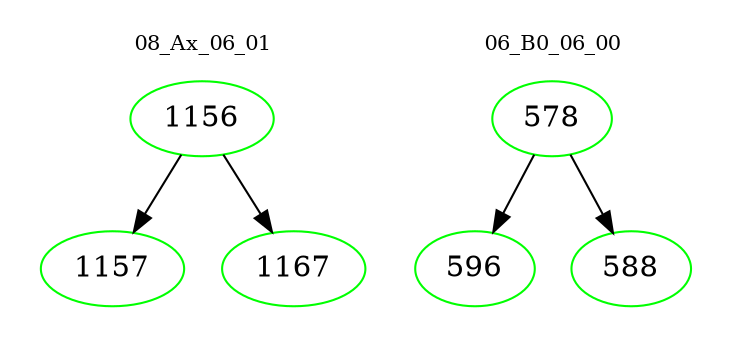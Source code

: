 digraph{
subgraph cluster_0 {
color = white
label = "08_Ax_06_01";
fontsize=10;
T0_1156 [label="1156", color="green"]
T0_1156 -> T0_1157 [color="black"]
T0_1157 [label="1157", color="green"]
T0_1156 -> T0_1167 [color="black"]
T0_1167 [label="1167", color="green"]
}
subgraph cluster_1 {
color = white
label = "06_B0_06_00";
fontsize=10;
T1_578 [label="578", color="green"]
T1_578 -> T1_596 [color="black"]
T1_596 [label="596", color="green"]
T1_578 -> T1_588 [color="black"]
T1_588 [label="588", color="green"]
}
}
